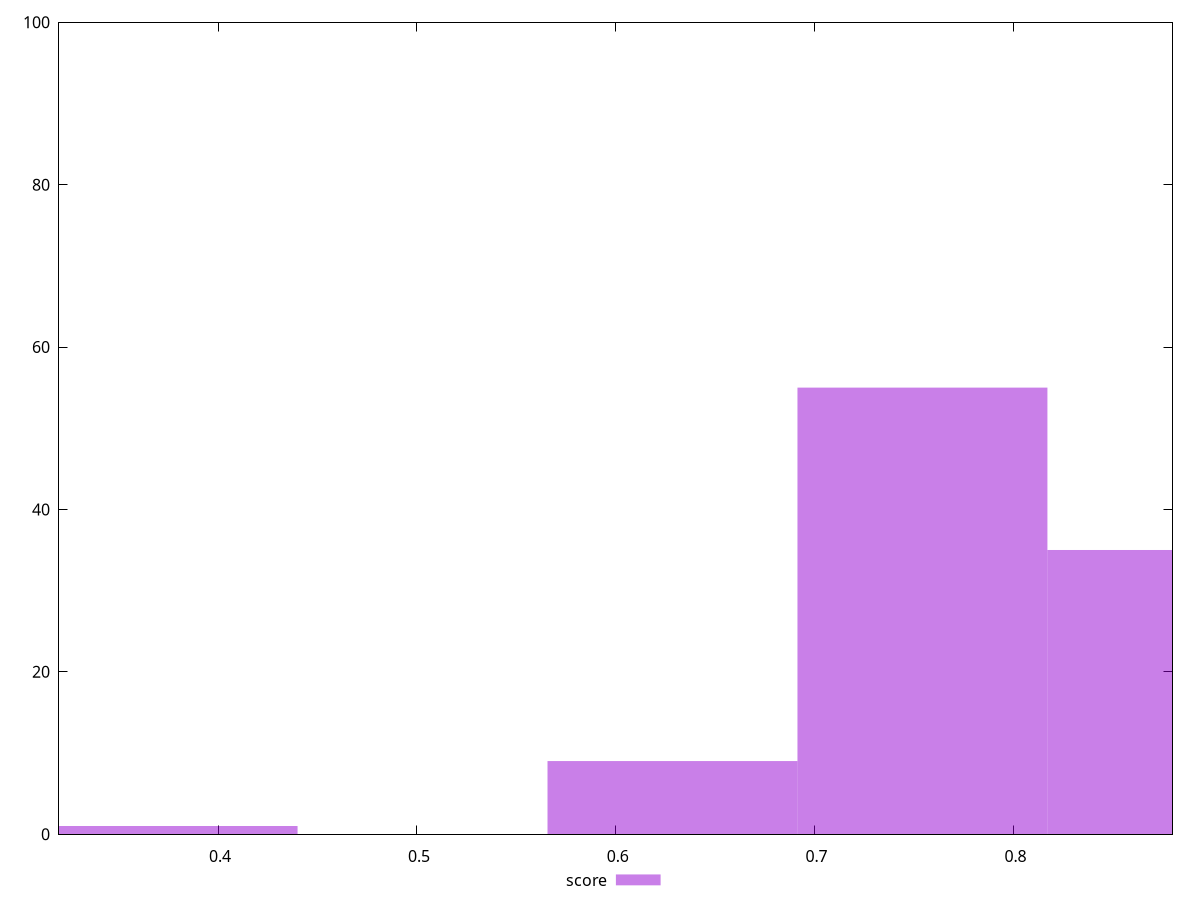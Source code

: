 reset

$score <<EOF
0.37712099718584435 1
0.7542419943716887 55
0.6285349953097407 9
0.8799489934336369 35
EOF

set key outside below
set boxwidth 0.12570699906194813
set xrange [0.32:0.88]
set yrange [0:100]
set trange [0:100]
set style fill transparent solid 0.5 noborder
set terminal svg size 640, 490 enhanced background rgb 'white'
set output "reports/report_00031_2021-02-24T23-18-18.084Z/speed-index/samples/music/score/histogram.svg"

plot $score title "score" with boxes

reset
